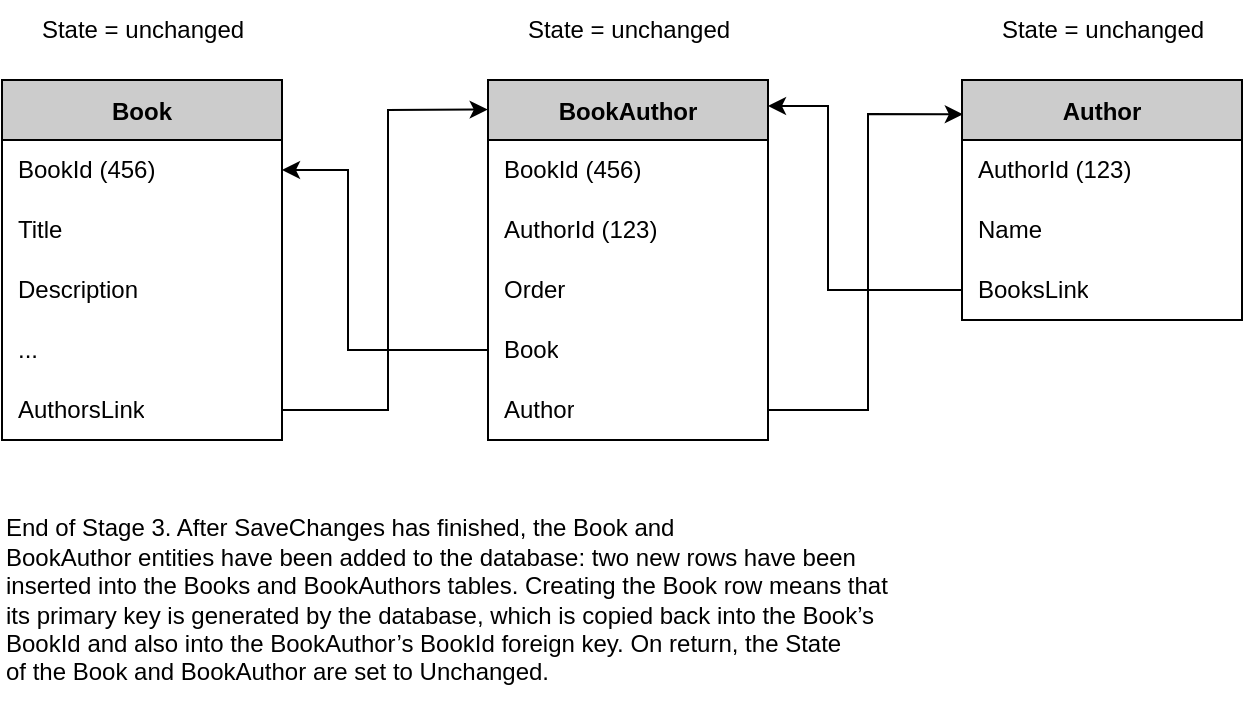 <mxfile version="20.7.4" type="device"><diagram id="ahAyE9eUKxN_0jiChCt0" name="Sayfa -1"><mxGraphModel dx="698" dy="829" grid="1" gridSize="10" guides="1" tooltips="1" connect="1" arrows="1" fold="1" page="1" pageScale="1" pageWidth="827" pageHeight="1169" math="0" shadow="0"><root><mxCell id="0"/><mxCell id="1" parent="0"/><mxCell id="9-SXp93QuLBtjhOWdjJd-1" value="Book" style="shape=table;startSize=30;container=1;collapsible=0;childLayout=tableLayout;fixedRows=1;rowLines=0;fontStyle=1;fillColor=#CCCCCC;" parent="1" vertex="1"><mxGeometry x="17" y="240" width="140" height="180" as="geometry"/></mxCell><mxCell id="9-SXp93QuLBtjhOWdjJd-2" value="" style="shape=tableRow;horizontal=0;startSize=0;swimlaneHead=0;swimlaneBody=0;top=0;left=0;bottom=0;right=0;collapsible=0;dropTarget=0;fillColor=none;points=[[0,0.5],[1,0.5]];portConstraint=eastwest;" parent="9-SXp93QuLBtjhOWdjJd-1" vertex="1"><mxGeometry y="30" width="140" height="30" as="geometry"/></mxCell><mxCell id="9-SXp93QuLBtjhOWdjJd-3" value="BookId (456)" style="shape=partialRectangle;connectable=0;fillColor=none;top=0;left=0;bottom=1;right=0;align=left;spacingLeft=6;overflow=hidden;strokeColor=none;perimeterSpacing=0;shadow=0;labelBorderColor=none;whiteSpace=wrap;html=1;labelBackgroundColor=none;fontStyle=0" parent="9-SXp93QuLBtjhOWdjJd-2" vertex="1"><mxGeometry width="140" height="30" as="geometry"><mxRectangle width="140" height="30" as="alternateBounds"/></mxGeometry></mxCell><mxCell id="9-SXp93QuLBtjhOWdjJd-4" style="shape=tableRow;horizontal=0;startSize=0;swimlaneHead=0;swimlaneBody=0;top=0;left=0;bottom=0;right=0;collapsible=0;dropTarget=0;fillColor=none;points=[[0,0.5],[1,0.5]];portConstraint=eastwest;" parent="9-SXp93QuLBtjhOWdjJd-1" vertex="1"><mxGeometry y="60" width="140" height="30" as="geometry"/></mxCell><mxCell id="9-SXp93QuLBtjhOWdjJd-5" value="Title" style="shape=partialRectangle;html=1;whiteSpace=wrap;connectable=0;fillColor=none;top=0;left=0;bottom=0;right=0;align=left;spacingLeft=6;overflow=hidden;" parent="9-SXp93QuLBtjhOWdjJd-4" vertex="1"><mxGeometry width="140" height="30" as="geometry"><mxRectangle width="140" height="30" as="alternateBounds"/></mxGeometry></mxCell><mxCell id="9-SXp93QuLBtjhOWdjJd-6" style="shape=tableRow;horizontal=0;startSize=0;swimlaneHead=0;swimlaneBody=0;top=0;left=0;bottom=0;right=0;collapsible=0;dropTarget=0;fillColor=none;points=[[0,0.5],[1,0.5]];portConstraint=eastwest;" parent="9-SXp93QuLBtjhOWdjJd-1" vertex="1"><mxGeometry y="90" width="140" height="30" as="geometry"/></mxCell><mxCell id="9-SXp93QuLBtjhOWdjJd-7" value="Description" style="shape=partialRectangle;html=1;whiteSpace=wrap;connectable=0;fillColor=none;top=0;left=0;bottom=0;right=0;align=left;spacingLeft=6;overflow=hidden;" parent="9-SXp93QuLBtjhOWdjJd-6" vertex="1"><mxGeometry width="140" height="30" as="geometry"><mxRectangle width="140" height="30" as="alternateBounds"/></mxGeometry></mxCell><mxCell id="9-SXp93QuLBtjhOWdjJd-8" style="shape=tableRow;horizontal=0;startSize=0;swimlaneHead=0;swimlaneBody=0;top=0;left=0;bottom=0;right=0;collapsible=0;dropTarget=0;fillColor=none;points=[[0,0.5],[1,0.5]];portConstraint=eastwest;" parent="9-SXp93QuLBtjhOWdjJd-1" vertex="1"><mxGeometry y="120" width="140" height="30" as="geometry"/></mxCell><mxCell id="9-SXp93QuLBtjhOWdjJd-9" value="..." style="shape=partialRectangle;html=1;whiteSpace=wrap;connectable=0;fillColor=none;top=0;left=0;bottom=0;right=0;align=left;spacingLeft=6;overflow=hidden;" parent="9-SXp93QuLBtjhOWdjJd-8" vertex="1"><mxGeometry width="140" height="30" as="geometry"><mxRectangle width="140" height="30" as="alternateBounds"/></mxGeometry></mxCell><mxCell id="9-SXp93QuLBtjhOWdjJd-10" style="shape=tableRow;horizontal=0;startSize=0;swimlaneHead=0;swimlaneBody=0;top=0;left=0;bottom=0;right=0;collapsible=0;dropTarget=0;fillColor=none;points=[[0,0.5],[1,0.5]];portConstraint=eastwest;" parent="9-SXp93QuLBtjhOWdjJd-1" vertex="1"><mxGeometry y="150" width="140" height="30" as="geometry"/></mxCell><mxCell id="9-SXp93QuLBtjhOWdjJd-11" value="AuthorsLink" style="shape=partialRectangle;html=1;whiteSpace=wrap;connectable=0;fillColor=none;top=0;left=0;bottom=0;right=0;align=left;spacingLeft=6;overflow=hidden;fontStyle=0" parent="9-SXp93QuLBtjhOWdjJd-10" vertex="1"><mxGeometry width="140" height="30" as="geometry"><mxRectangle width="140" height="30" as="alternateBounds"/></mxGeometry></mxCell><mxCell id="9-SXp93QuLBtjhOWdjJd-12" value="BookAuthor" style="shape=table;startSize=30;container=1;collapsible=0;childLayout=tableLayout;fixedRows=1;rowLines=0;fontStyle=1;fillColor=#CCCCCC;" parent="1" vertex="1"><mxGeometry x="260" y="240" width="140" height="180" as="geometry"/></mxCell><mxCell id="9-SXp93QuLBtjhOWdjJd-13" value="" style="shape=tableRow;horizontal=0;startSize=0;swimlaneHead=0;swimlaneBody=0;top=0;left=0;bottom=0;right=0;collapsible=0;dropTarget=0;fillColor=none;points=[[0,0.5],[1,0.5]];portConstraint=eastwest;" parent="9-SXp93QuLBtjhOWdjJd-12" vertex="1"><mxGeometry y="30" width="140" height="30" as="geometry"/></mxCell><mxCell id="9-SXp93QuLBtjhOWdjJd-14" value="BookId (456)" style="shape=partialRectangle;connectable=0;fillColor=none;top=0;left=0;bottom=1;right=0;align=left;spacingLeft=6;overflow=hidden;strokeColor=none;perimeterSpacing=0;shadow=0;labelBorderColor=none;whiteSpace=wrap;html=1;labelBackgroundColor=none;fontStyle=0" parent="9-SXp93QuLBtjhOWdjJd-13" vertex="1"><mxGeometry width="140" height="30" as="geometry"><mxRectangle width="140" height="30" as="alternateBounds"/></mxGeometry></mxCell><mxCell id="9-SXp93QuLBtjhOWdjJd-15" style="shape=tableRow;horizontal=0;startSize=0;swimlaneHead=0;swimlaneBody=0;top=0;left=0;bottom=0;right=0;collapsible=0;dropTarget=0;fillColor=none;points=[[0,0.5],[1,0.5]];portConstraint=eastwest;" parent="9-SXp93QuLBtjhOWdjJd-12" vertex="1"><mxGeometry y="60" width="140" height="30" as="geometry"/></mxCell><mxCell id="9-SXp93QuLBtjhOWdjJd-16" value="AuthorId (123)" style="shape=partialRectangle;html=1;whiteSpace=wrap;connectable=0;fillColor=none;top=0;left=0;bottom=0;right=0;align=left;spacingLeft=6;overflow=hidden;" parent="9-SXp93QuLBtjhOWdjJd-15" vertex="1"><mxGeometry width="140" height="30" as="geometry"><mxRectangle width="140" height="30" as="alternateBounds"/></mxGeometry></mxCell><mxCell id="9-SXp93QuLBtjhOWdjJd-17" style="shape=tableRow;horizontal=0;startSize=0;swimlaneHead=0;swimlaneBody=0;top=0;left=0;bottom=0;right=0;collapsible=0;dropTarget=0;fillColor=none;points=[[0,0.5],[1,0.5]];portConstraint=eastwest;" parent="9-SXp93QuLBtjhOWdjJd-12" vertex="1"><mxGeometry y="90" width="140" height="30" as="geometry"/></mxCell><mxCell id="9-SXp93QuLBtjhOWdjJd-18" value="Order" style="shape=partialRectangle;html=1;whiteSpace=wrap;connectable=0;fillColor=none;top=0;left=0;bottom=0;right=0;align=left;spacingLeft=6;overflow=hidden;" parent="9-SXp93QuLBtjhOWdjJd-17" vertex="1"><mxGeometry width="140" height="30" as="geometry"><mxRectangle width="140" height="30" as="alternateBounds"/></mxGeometry></mxCell><mxCell id="9-SXp93QuLBtjhOWdjJd-19" style="shape=tableRow;horizontal=0;startSize=0;swimlaneHead=0;swimlaneBody=0;top=0;left=0;bottom=0;right=0;collapsible=0;dropTarget=0;fillColor=none;points=[[0,0.5],[1,0.5]];portConstraint=eastwest;" parent="9-SXp93QuLBtjhOWdjJd-12" vertex="1"><mxGeometry y="120" width="140" height="30" as="geometry"/></mxCell><mxCell id="9-SXp93QuLBtjhOWdjJd-20" value="Book" style="shape=partialRectangle;html=1;whiteSpace=wrap;connectable=0;fillColor=none;top=0;left=0;bottom=0;right=0;align=left;spacingLeft=6;overflow=hidden;" parent="9-SXp93QuLBtjhOWdjJd-19" vertex="1"><mxGeometry width="140" height="30" as="geometry"><mxRectangle width="140" height="30" as="alternateBounds"/></mxGeometry></mxCell><mxCell id="9-SXp93QuLBtjhOWdjJd-21" style="shape=tableRow;horizontal=0;startSize=0;swimlaneHead=0;swimlaneBody=0;top=0;left=0;bottom=0;right=0;collapsible=0;dropTarget=0;fillColor=none;points=[[0,0.5],[1,0.5]];portConstraint=eastwest;" parent="9-SXp93QuLBtjhOWdjJd-12" vertex="1"><mxGeometry y="150" width="140" height="30" as="geometry"/></mxCell><mxCell id="9-SXp93QuLBtjhOWdjJd-22" value="Author" style="shape=partialRectangle;html=1;whiteSpace=wrap;connectable=0;fillColor=none;top=0;left=0;bottom=0;right=0;align=left;spacingLeft=6;overflow=hidden;fontStyle=0" parent="9-SXp93QuLBtjhOWdjJd-21" vertex="1"><mxGeometry width="140" height="30" as="geometry"><mxRectangle width="140" height="30" as="alternateBounds"/></mxGeometry></mxCell><mxCell id="9-SXp93QuLBtjhOWdjJd-23" value="Author" style="shape=table;startSize=30;container=1;collapsible=0;childLayout=tableLayout;fixedRows=1;rowLines=0;fontStyle=1;fillColor=#CCCCCC;" parent="1" vertex="1"><mxGeometry x="497" y="240" width="140" height="120" as="geometry"/></mxCell><mxCell id="9-SXp93QuLBtjhOWdjJd-26" style="shape=tableRow;horizontal=0;startSize=0;swimlaneHead=0;swimlaneBody=0;top=0;left=0;bottom=0;right=0;collapsible=0;dropTarget=0;fillColor=none;points=[[0,0.5],[1,0.5]];portConstraint=eastwest;" parent="9-SXp93QuLBtjhOWdjJd-23" vertex="1"><mxGeometry y="30" width="140" height="30" as="geometry"/></mxCell><mxCell id="9-SXp93QuLBtjhOWdjJd-27" value="AuthorId (123)" style="shape=partialRectangle;html=1;whiteSpace=wrap;connectable=0;fillColor=none;top=0;left=0;bottom=0;right=0;align=left;spacingLeft=6;overflow=hidden;" parent="9-SXp93QuLBtjhOWdjJd-26" vertex="1"><mxGeometry width="140" height="30" as="geometry"><mxRectangle width="140" height="30" as="alternateBounds"/></mxGeometry></mxCell><mxCell id="9-SXp93QuLBtjhOWdjJd-28" style="shape=tableRow;horizontal=0;startSize=0;swimlaneHead=0;swimlaneBody=0;top=0;left=0;bottom=0;right=0;collapsible=0;dropTarget=0;fillColor=none;points=[[0,0.5],[1,0.5]];portConstraint=eastwest;" parent="9-SXp93QuLBtjhOWdjJd-23" vertex="1"><mxGeometry y="60" width="140" height="30" as="geometry"/></mxCell><mxCell id="9-SXp93QuLBtjhOWdjJd-29" value="Name" style="shape=partialRectangle;html=1;whiteSpace=wrap;connectable=0;fillColor=none;top=0;left=0;bottom=0;right=0;align=left;spacingLeft=6;overflow=hidden;" parent="9-SXp93QuLBtjhOWdjJd-28" vertex="1"><mxGeometry width="140" height="30" as="geometry"><mxRectangle width="140" height="30" as="alternateBounds"/></mxGeometry></mxCell><mxCell id="9-SXp93QuLBtjhOWdjJd-30" style="shape=tableRow;horizontal=0;startSize=0;swimlaneHead=0;swimlaneBody=0;top=0;left=0;bottom=0;right=0;collapsible=0;dropTarget=0;fillColor=none;points=[[0,0.5],[1,0.5]];portConstraint=eastwest;" parent="9-SXp93QuLBtjhOWdjJd-23" vertex="1"><mxGeometry y="90" width="140" height="30" as="geometry"/></mxCell><mxCell id="9-SXp93QuLBtjhOWdjJd-31" value="BooksLink" style="shape=partialRectangle;html=1;whiteSpace=wrap;connectable=0;fillColor=none;top=0;left=0;bottom=0;right=0;align=left;spacingLeft=6;overflow=hidden;" parent="9-SXp93QuLBtjhOWdjJd-30" vertex="1"><mxGeometry width="140" height="30" as="geometry"><mxRectangle width="140" height="30" as="alternateBounds"/></mxGeometry></mxCell><mxCell id="9-SXp93QuLBtjhOWdjJd-34" value="State = unchanged" style="text;html=1;align=center;verticalAlign=middle;resizable=0;points=[];autosize=1;strokeColor=none;fillColor=none;" parent="1" vertex="1"><mxGeometry x="27" y="200" width="120" height="30" as="geometry"/></mxCell><mxCell id="9-SXp93QuLBtjhOWdjJd-35" value="State = unchanged" style="text;html=1;align=center;verticalAlign=middle;resizable=0;points=[];autosize=1;strokeColor=none;fillColor=none;" parent="1" vertex="1"><mxGeometry x="270" y="200" width="120" height="30" as="geometry"/></mxCell><mxCell id="9-SXp93QuLBtjhOWdjJd-36" value="State = unchanged" style="text;html=1;align=center;verticalAlign=middle;resizable=0;points=[];autosize=1;strokeColor=none;fillColor=none;" parent="1" vertex="1"><mxGeometry x="507" y="200" width="120" height="30" as="geometry"/></mxCell><mxCell id="9-SXp93QuLBtjhOWdjJd-37" value="" style="endArrow=classic;html=1;rounded=0;exitX=1;exitY=0.5;exitDx=0;exitDy=0;entryX=-0.001;entryY=0.082;entryDx=0;entryDy=0;entryPerimeter=0;" parent="1" source="9-SXp93QuLBtjhOWdjJd-10" target="9-SXp93QuLBtjhOWdjJd-12" edge="1"><mxGeometry width="50" height="50" relative="1" as="geometry"><mxPoint x="140" y="520" as="sourcePoint"/><mxPoint x="190" y="470" as="targetPoint"/><Array as="points"><mxPoint x="210" y="405"/><mxPoint x="210" y="255"/></Array></mxGeometry></mxCell><mxCell id="9-SXp93QuLBtjhOWdjJd-38" value="" style="endArrow=classic;html=1;rounded=0;exitX=1;exitY=0.5;exitDx=0;exitDy=0;entryX=0.003;entryY=0.143;entryDx=0;entryDy=0;entryPerimeter=0;" parent="1" source="9-SXp93QuLBtjhOWdjJd-21" target="9-SXp93QuLBtjhOWdjJd-23" edge="1"><mxGeometry width="50" height="50" relative="1" as="geometry"><mxPoint x="167.0" y="415.0" as="sourcePoint"/><mxPoint x="269.86" y="264.76" as="targetPoint"/><Array as="points"><mxPoint x="450" y="405"/><mxPoint x="450" y="257"/></Array></mxGeometry></mxCell><mxCell id="9-SXp93QuLBtjhOWdjJd-39" value="End of Stage 3. After SaveChanges has finished, the Book and&#10;BookAuthor entities have been added to the database: two new rows have been&#10;inserted into the Books and BookAuthors tables. Creating the Book row means that&#10;its primary key is generated by the database, which is copied back into the Book’s&#10;BookId and also into the BookAuthor’s BookId foreign key. On return, the State&#10;of the Book and BookAuthor are set to Unchanged." style="text;html=1;align=left;verticalAlign=middle;resizable=0;points=[];autosize=1;strokeColor=none;fillColor=none;" parent="1" vertex="1"><mxGeometry x="17" y="450" width="460" height="100" as="geometry"/></mxCell><mxCell id="l7XS_bU6BROnECliFWfr-1" value="" style="endArrow=classic;html=1;rounded=0;entryX=1;entryY=0.5;entryDx=0;entryDy=0;exitX=0;exitY=0.5;exitDx=0;exitDy=0;" parent="1" source="9-SXp93QuLBtjhOWdjJd-19" target="9-SXp93QuLBtjhOWdjJd-2" edge="1"><mxGeometry width="50" height="50" relative="1" as="geometry"><mxPoint x="220" y="750" as="sourcePoint"/><mxPoint x="270" y="700" as="targetPoint"/><Array as="points"><mxPoint x="190" y="375"/><mxPoint x="190" y="285"/></Array></mxGeometry></mxCell><mxCell id="l7XS_bU6BROnECliFWfr-2" value="" style="endArrow=classic;html=1;rounded=0;entryX=1;entryY=0.072;entryDx=0;entryDy=0;entryPerimeter=0;exitX=0;exitY=0.5;exitDx=0;exitDy=0;" parent="1" source="9-SXp93QuLBtjhOWdjJd-30" target="9-SXp93QuLBtjhOWdjJd-12" edge="1"><mxGeometry width="50" height="50" relative="1" as="geometry"><mxPoint x="480" y="470" as="sourcePoint"/><mxPoint x="530" y="420" as="targetPoint"/><Array as="points"><mxPoint x="430" y="345"/><mxPoint x="430" y="253"/></Array></mxGeometry></mxCell></root></mxGraphModel></diagram></mxfile>